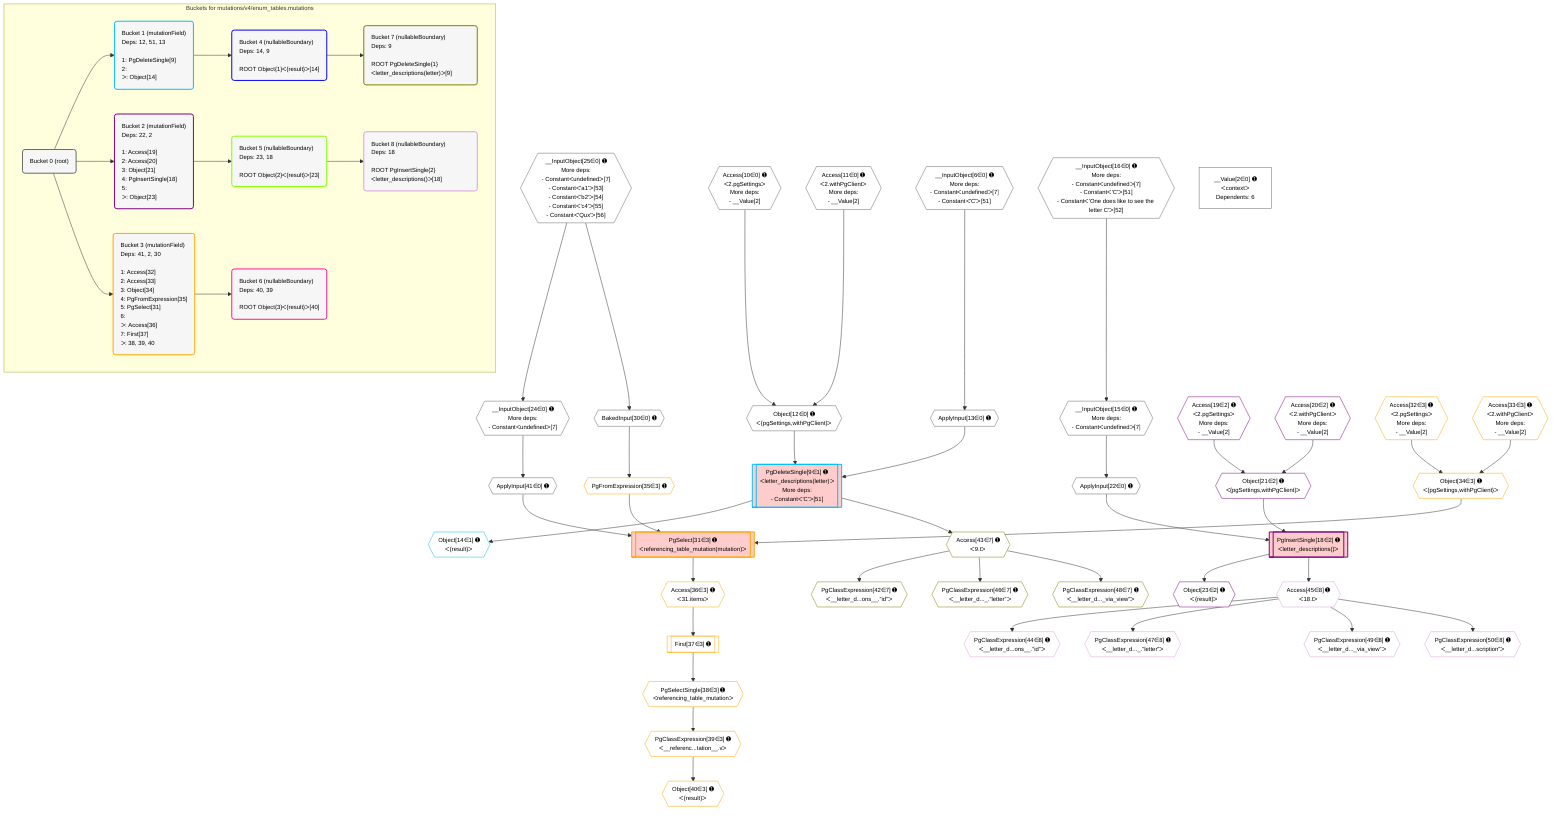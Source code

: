 %%{init: {'themeVariables': { 'fontSize': '12px'}}}%%
graph TD
    classDef path fill:#eee,stroke:#000,color:#000
    classDef plan fill:#fff,stroke-width:1px,color:#000
    classDef itemplan fill:#fff,stroke-width:2px,color:#000
    classDef unbatchedplan fill:#dff,stroke-width:1px,color:#000
    classDef sideeffectplan fill:#fcc,stroke-width:2px,color:#000
    classDef bucket fill:#f6f6f6,color:#000,stroke-width:2px,text-align:left

    subgraph "Buckets for mutations/v4/enum_tables.mutations"
    Bucket0("Bucket 0 (root)"):::bucket
    Bucket1("Bucket 1 (mutationField)<br />Deps: 12, 51, 13<br /><br />1: PgDeleteSingle[9]<br />2: <br />ᐳ: Object[14]"):::bucket
    Bucket2("Bucket 2 (mutationField)<br />Deps: 22, 2<br /><br />1: Access[19]<br />2: Access[20]<br />3: Object[21]<br />4: PgInsertSingle[18]<br />5: <br />ᐳ: Object[23]"):::bucket
    Bucket3("Bucket 3 (mutationField)<br />Deps: 41, 2, 30<br /><br />1: Access[32]<br />2: Access[33]<br />3: Object[34]<br />4: PgFromExpression[35]<br />5: PgSelect[31]<br />6: <br />ᐳ: Access[36]<br />7: First[37]<br />ᐳ: 38, 39, 40"):::bucket
    Bucket4("Bucket 4 (nullableBoundary)<br />Deps: 14, 9<br /><br />ROOT Object{1}ᐸ{result}ᐳ[14]"):::bucket
    Bucket5("Bucket 5 (nullableBoundary)<br />Deps: 23, 18<br /><br />ROOT Object{2}ᐸ{result}ᐳ[23]"):::bucket
    Bucket6("Bucket 6 (nullableBoundary)<br />Deps: 40, 39<br /><br />ROOT Object{3}ᐸ{result}ᐳ[40]"):::bucket
    Bucket7("Bucket 7 (nullableBoundary)<br />Deps: 9<br /><br />ROOT PgDeleteSingle{1}ᐸletter_descriptions(letter)ᐳ[9]"):::bucket
    Bucket8("Bucket 8 (nullableBoundary)<br />Deps: 18<br /><br />ROOT PgInsertSingle{2}ᐸletter_descriptions()ᐳ[18]"):::bucket
    end
    Bucket0 --> Bucket1 & Bucket2 & Bucket3
    Bucket1 --> Bucket4
    Bucket2 --> Bucket5
    Bucket3 --> Bucket6
    Bucket4 --> Bucket7
    Bucket5 --> Bucket8

    %% plan dependencies
    __InputObject25{{"__InputObject[25∈0] ➊<br />More deps:<br />- Constantᐸundefinedᐳ[7]<br />- Constantᐸ'a1'ᐳ[53]<br />- Constantᐸ'b2'ᐳ[54]<br />- Constantᐸ'c4'ᐳ[55]<br />- Constantᐸ'Qux'ᐳ[56]"}}:::plan
    __InputObject16{{"__InputObject[16∈0] ➊<br />More deps:<br />- Constantᐸundefinedᐳ[7]<br />- Constantᐸ'C'ᐳ[51]<br />- Constantᐸ'One does like to see the letter C'ᐳ[52]"}}:::plan
    __InputObject6{{"__InputObject[6∈0] ➊<br />More deps:<br />- Constantᐸundefinedᐳ[7]<br />- Constantᐸ'C'ᐳ[51]"}}:::plan
    Object12{{"Object[12∈0] ➊<br />ᐸ{pgSettings,withPgClient}ᐳ"}}:::plan
    Access10{{"Access[10∈0] ➊<br />ᐸ2.pgSettingsᐳ<br />More deps:<br />- __Value[2]"}}:::plan
    Access11{{"Access[11∈0] ➊<br />ᐸ2.withPgClientᐳ<br />More deps:<br />- __Value[2]"}}:::plan
    Access10 & Access11 --> Object12
    __InputObject15{{"__InputObject[15∈0] ➊<br />More deps:<br />- Constantᐸundefinedᐳ[7]"}}:::plan
    __InputObject16 --> __InputObject15
    __InputObject24{{"__InputObject[24∈0] ➊<br />More deps:<br />- Constantᐸundefinedᐳ[7]"}}:::plan
    __InputObject25 --> __InputObject24
    ApplyInput13{{"ApplyInput[13∈0] ➊"}}:::plan
    __InputObject6 --> ApplyInput13
    ApplyInput22{{"ApplyInput[22∈0] ➊"}}:::plan
    __InputObject15 --> ApplyInput22
    BakedInput30{{"BakedInput[30∈0] ➊"}}:::plan
    __InputObject25 --> BakedInput30
    ApplyInput41{{"ApplyInput[41∈0] ➊"}}:::plan
    __InputObject24 --> ApplyInput41
    __Value2["__Value[2∈0] ➊<br />ᐸcontextᐳ<br />Dependents: 6"]:::plan
    PgDeleteSingle9[["PgDeleteSingle[9∈1] ➊<br />ᐸletter_descriptions(letter)ᐳ<br />More deps:<br />- Constantᐸ'C'ᐳ[51]"]]:::sideeffectplan
    Object12 & ApplyInput13 --> PgDeleteSingle9
    Object14{{"Object[14∈1] ➊<br />ᐸ{result}ᐳ"}}:::plan
    PgDeleteSingle9 --> Object14
    PgInsertSingle18[["PgInsertSingle[18∈2] ➊<br />ᐸletter_descriptions()ᐳ"]]:::sideeffectplan
    Object21{{"Object[21∈2] ➊<br />ᐸ{pgSettings,withPgClient}ᐳ"}}:::plan
    Object21 & ApplyInput22 --> PgInsertSingle18
    Access19{{"Access[19∈2] ➊<br />ᐸ2.pgSettingsᐳ<br />More deps:<br />- __Value[2]"}}:::plan
    Access20{{"Access[20∈2] ➊<br />ᐸ2.withPgClientᐳ<br />More deps:<br />- __Value[2]"}}:::plan
    Access19 & Access20 --> Object21
    Object23{{"Object[23∈2] ➊<br />ᐸ{result}ᐳ"}}:::plan
    PgInsertSingle18 --> Object23
    PgSelect31[["PgSelect[31∈3] ➊<br />ᐸreferencing_table_mutation(mutation)ᐳ"]]:::sideeffectplan
    Object34{{"Object[34∈3] ➊<br />ᐸ{pgSettings,withPgClient}ᐳ"}}:::plan
    PgFromExpression35{{"PgFromExpression[35∈3] ➊"}}:::plan
    Object34 & PgFromExpression35 & ApplyInput41 --> PgSelect31
    Access32{{"Access[32∈3] ➊<br />ᐸ2.pgSettingsᐳ<br />More deps:<br />- __Value[2]"}}:::plan
    Access33{{"Access[33∈3] ➊<br />ᐸ2.withPgClientᐳ<br />More deps:<br />- __Value[2]"}}:::plan
    Access32 & Access33 --> Object34
    BakedInput30 --> PgFromExpression35
    Access36{{"Access[36∈3] ➊<br />ᐸ31.itemsᐳ"}}:::plan
    PgSelect31 --> Access36
    First37[["First[37∈3] ➊"]]:::plan
    Access36 --> First37
    PgSelectSingle38{{"PgSelectSingle[38∈3] ➊<br />ᐸreferencing_table_mutationᐳ"}}:::plan
    First37 --> PgSelectSingle38
    PgClassExpression39{{"PgClassExpression[39∈3] ➊<br />ᐸ__referenc...tation__.vᐳ"}}:::plan
    PgSelectSingle38 --> PgClassExpression39
    Object40{{"Object[40∈3] ➊<br />ᐸ{result}ᐳ"}}:::plan
    PgClassExpression39 --> Object40
    PgClassExpression42{{"PgClassExpression[42∈7] ➊<br />ᐸ__letter_d...ons__.”id”ᐳ"}}:::plan
    Access43{{"Access[43∈7] ➊<br />ᐸ9.tᐳ"}}:::plan
    Access43 --> PgClassExpression42
    PgDeleteSingle9 --> Access43
    PgClassExpression46{{"PgClassExpression[46∈7] ➊<br />ᐸ__letter_d..._.”letter”ᐳ"}}:::plan
    Access43 --> PgClassExpression46
    PgClassExpression48{{"PgClassExpression[48∈7] ➊<br />ᐸ__letter_d..._via_view”ᐳ"}}:::plan
    Access43 --> PgClassExpression48
    PgClassExpression44{{"PgClassExpression[44∈8] ➊<br />ᐸ__letter_d...ons__.”id”ᐳ"}}:::plan
    Access45{{"Access[45∈8] ➊<br />ᐸ18.tᐳ"}}:::plan
    Access45 --> PgClassExpression44
    PgInsertSingle18 --> Access45
    PgClassExpression47{{"PgClassExpression[47∈8] ➊<br />ᐸ__letter_d..._.”letter”ᐳ"}}:::plan
    Access45 --> PgClassExpression47
    PgClassExpression49{{"PgClassExpression[49∈8] ➊<br />ᐸ__letter_d..._via_view”ᐳ"}}:::plan
    Access45 --> PgClassExpression49
    PgClassExpression50{{"PgClassExpression[50∈8] ➊<br />ᐸ__letter_d...scription”ᐳ"}}:::plan
    Access45 --> PgClassExpression50

    %% define steps
    classDef bucket0 stroke:#696969
    class Bucket0,__Value2,__InputObject6,Access10,Access11,Object12,ApplyInput13,__InputObject15,__InputObject16,ApplyInput22,__InputObject24,__InputObject25,BakedInput30,ApplyInput41 bucket0
    classDef bucket1 stroke:#00bfff
    class Bucket1,PgDeleteSingle9,Object14 bucket1
    classDef bucket2 stroke:#7f007f
    class Bucket2,PgInsertSingle18,Access19,Access20,Object21,Object23 bucket2
    classDef bucket3 stroke:#ffa500
    class Bucket3,PgSelect31,Access32,Access33,Object34,PgFromExpression35,Access36,First37,PgSelectSingle38,PgClassExpression39,Object40 bucket3
    classDef bucket4 stroke:#0000ff
    class Bucket4 bucket4
    classDef bucket5 stroke:#7fff00
    class Bucket5 bucket5
    classDef bucket6 stroke:#ff1493
    class Bucket6 bucket6
    classDef bucket7 stroke:#808000
    class Bucket7,PgClassExpression42,Access43,PgClassExpression46,PgClassExpression48 bucket7
    classDef bucket8 stroke:#dda0dd
    class Bucket8,PgClassExpression44,Access45,PgClassExpression47,PgClassExpression49,PgClassExpression50 bucket8

    %% implicit side effects